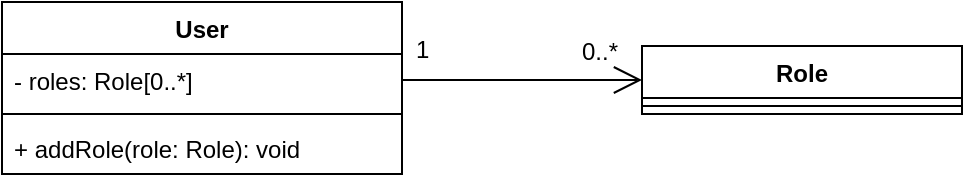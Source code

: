 <mxfile version="11.0.1" type="device"><diagram name="Page-1" id="929967ad-93f9-6ef4-fab6-5d389245f69c"><mxGraphModel dx="1422" dy="761" grid="1" gridSize="10" guides="1" tooltips="1" connect="1" arrows="1" fold="1" page="1" pageScale="1.5" pageWidth="1169" pageHeight="826" background="none" math="0" shadow="0"><root><mxCell id="0" style=";html=1;"/><mxCell id="1" style=";html=1;" parent="0"/><mxCell id="vqAmkvU0zLsqMv53i-C6-1" value="User" style="swimlane;fontStyle=1;align=center;verticalAlign=top;childLayout=stackLayout;horizontal=1;startSize=26;horizontalStack=0;resizeParent=1;resizeParentMax=0;resizeLast=0;collapsible=1;marginBottom=0;" parent="1" vertex="1"><mxGeometry x="20" y="20" width="200" height="86" as="geometry"/></mxCell><mxCell id="vqAmkvU0zLsqMv53i-C6-2" value="- roles: Role[0..*]" style="text;strokeColor=none;fillColor=none;align=left;verticalAlign=top;spacingLeft=4;spacingRight=4;overflow=hidden;rotatable=0;points=[[0,0.5],[1,0.5]];portConstraint=eastwest;" parent="vqAmkvU0zLsqMv53i-C6-1" vertex="1"><mxGeometry y="26" width="200" height="26" as="geometry"/></mxCell><mxCell id="vqAmkvU0zLsqMv53i-C6-3" value="" style="line;strokeWidth=1;fillColor=none;align=left;verticalAlign=middle;spacingTop=-1;spacingLeft=3;spacingRight=3;rotatable=0;labelPosition=right;points=[];portConstraint=eastwest;" parent="vqAmkvU0zLsqMv53i-C6-1" vertex="1"><mxGeometry y="52" width="200" height="8" as="geometry"/></mxCell><mxCell id="vqAmkvU0zLsqMv53i-C6-4" value="+ addRole(role: Role): void" style="text;strokeColor=none;fillColor=none;align=left;verticalAlign=top;spacingLeft=4;spacingRight=4;overflow=hidden;rotatable=0;points=[[0,0.5],[1,0.5]];portConstraint=eastwest;" parent="vqAmkvU0zLsqMv53i-C6-1" vertex="1"><mxGeometry y="60" width="200" height="26" as="geometry"/></mxCell><mxCell id="vqAmkvU0zLsqMv53i-C6-5" value="Role" style="swimlane;fontStyle=1;align=center;verticalAlign=top;childLayout=stackLayout;horizontal=1;startSize=26;horizontalStack=0;resizeParent=1;resizeParentMax=0;resizeLast=0;collapsible=1;marginBottom=0;" parent="1" vertex="1"><mxGeometry x="340" y="42" width="160" height="34" as="geometry"/></mxCell><mxCell id="vqAmkvU0zLsqMv53i-C6-7" value="" style="line;strokeWidth=1;fillColor=none;align=left;verticalAlign=middle;spacingTop=-1;spacingLeft=3;spacingRight=3;rotatable=0;labelPosition=right;points=[];portConstraint=eastwest;" parent="vqAmkvU0zLsqMv53i-C6-5" vertex="1"><mxGeometry y="26" width="160" height="8" as="geometry"/></mxCell><mxCell id="vqAmkvU0zLsqMv53i-C6-9" value="" style="endArrow=open;endFill=1;endSize=12;html=1;exitX=1;exitY=0.5;exitDx=0;exitDy=0;entryX=0;entryY=0.5;entryDx=0;entryDy=0;" parent="1" source="vqAmkvU0zLsqMv53i-C6-2" target="vqAmkvU0zLsqMv53i-C6-5" edge="1"><mxGeometry width="160" relative="1" as="geometry"><mxPoint x="237" y="130" as="sourcePoint"/><mxPoint x="397" y="130" as="targetPoint"/></mxGeometry></mxCell><mxCell id="vqAmkvU0zLsqMv53i-C6-10" value="1" style="text;html=1;resizable=0;points=[];autosize=1;align=left;verticalAlign=top;spacingTop=-4;" parent="1" vertex="1"><mxGeometry x="225" y="34" width="20" height="20" as="geometry"/></mxCell><mxCell id="vqAmkvU0zLsqMv53i-C6-12" value="0..*" style="text;html=1;resizable=0;points=[];autosize=1;align=left;verticalAlign=top;spacingTop=-4;" parent="1" vertex="1"><mxGeometry x="308" y="35" width="30" height="20" as="geometry"/></mxCell></root></mxGraphModel></diagram></mxfile>